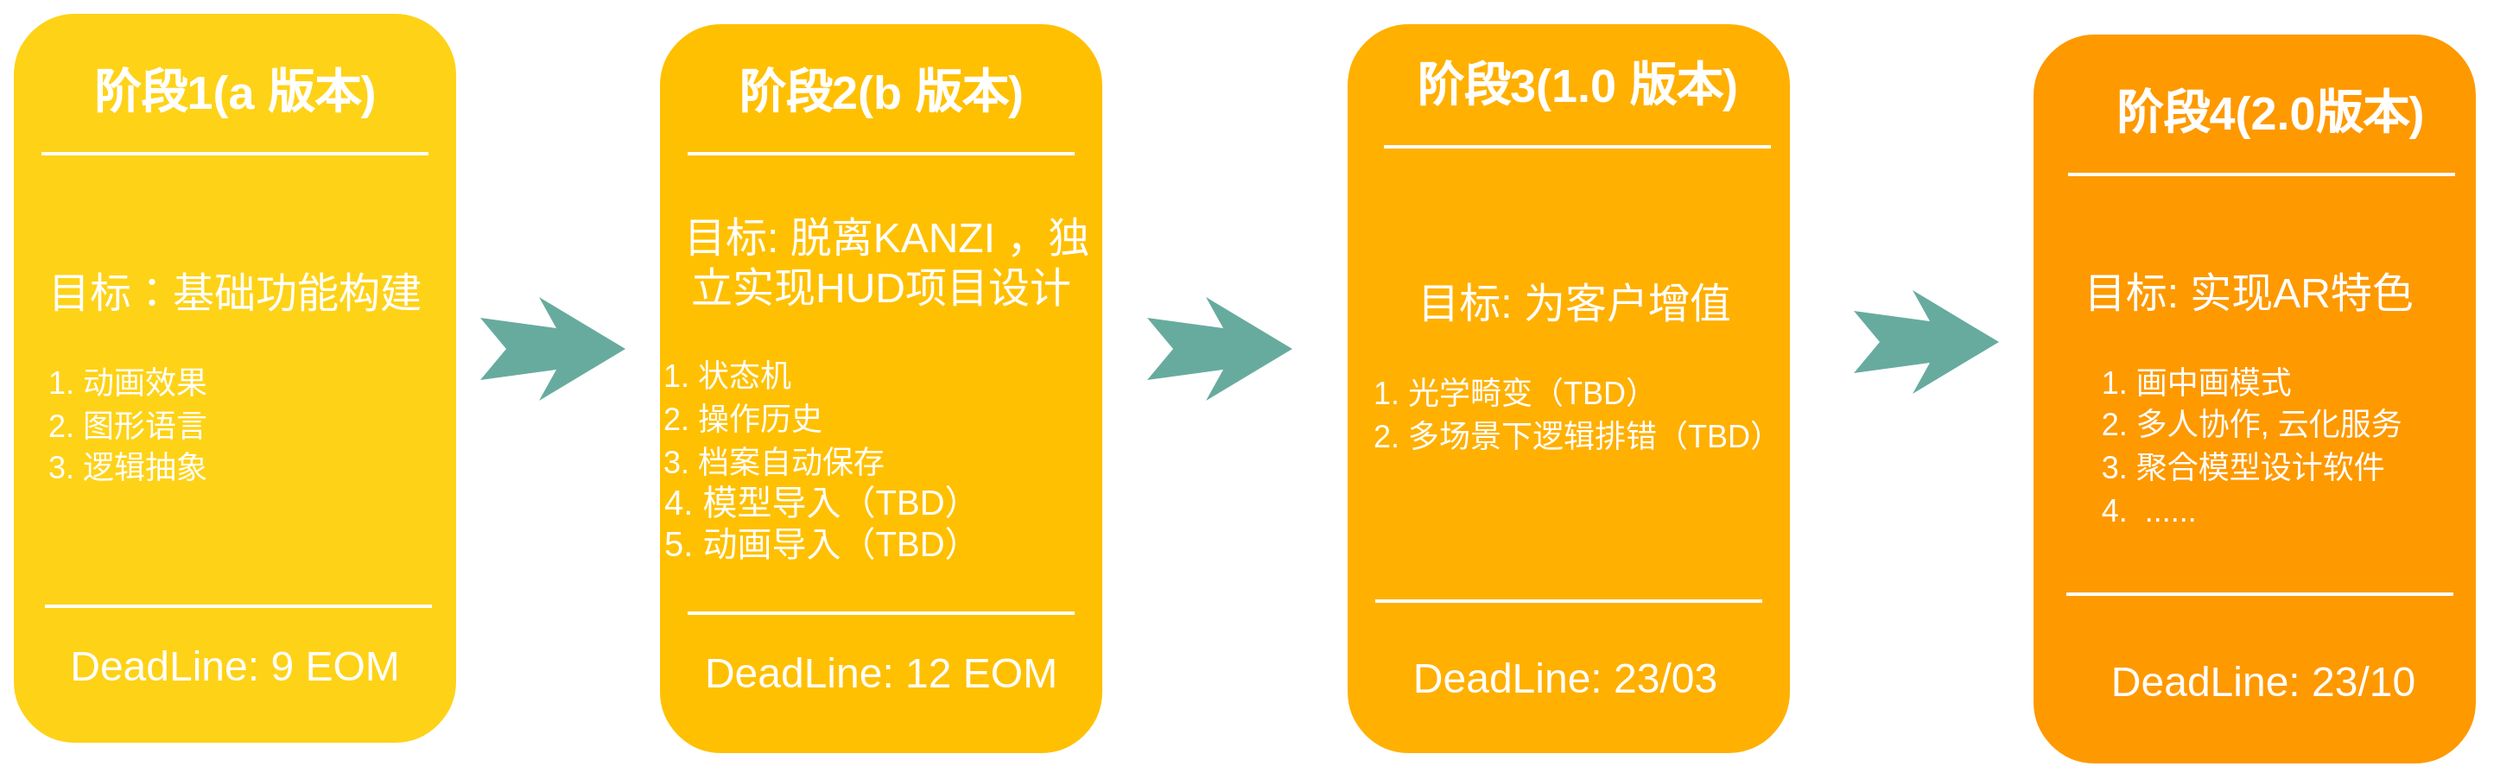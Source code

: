 <mxfile version="18.1.3" type="github">
  <diagram name="Page-1" id="12e1b939-464a-85fe-373e-61e167be1490">
    <mxGraphModel dx="1467" dy="547" grid="0" gridSize="10" guides="1" tooltips="1" connect="1" arrows="1" fold="1" page="1" pageScale="1.5" pageWidth="1169" pageHeight="826" background="none" math="0" shadow="0">
      <root>
        <mxCell id="0" />
        <mxCell id="1" parent="0" />
        <mxCell id="60da8b9f42644d3a-2" value="&lt;font color=&quot;#ffffff&quot; style=&quot;&quot;&gt;&lt;span style=&quot;font-size: 24px;&quot;&gt;目标：基础功能构建&lt;br&gt;&lt;/span&gt;&lt;br&gt;&lt;div style=&quot;text-align: left;&quot;&gt;&lt;span style=&quot;background-color: initial;&quot;&gt;&lt;font style=&quot;font-size: 18px;&quot;&gt;1. 动画效果&lt;/font&gt;&lt;/span&gt;&lt;/div&gt;&lt;div style=&quot;text-align: left;&quot;&gt;&lt;span style=&quot;background-color: initial;&quot;&gt;&lt;font style=&quot;font-size: 18px;&quot;&gt;2. 图形语言&lt;/font&gt;&lt;/span&gt;&lt;/div&gt;&lt;div style=&quot;text-align: left;&quot;&gt;&lt;span style=&quot;background-color: initial;&quot;&gt;&lt;font style=&quot;font-size: 18px;&quot;&gt;3. 逻辑抽象&lt;/font&gt;&lt;/span&gt;&lt;/div&gt;&lt;/font&gt;" style="whiteSpace=wrap;html=1;rounded=1;shadow=0;strokeWidth=8;fontSize=20;align=center;fillColor=#FED217;strokeColor=#FFFFFF;" parent="1" vertex="1">
          <mxGeometry x="140" y="405" width="264" height="430" as="geometry" />
        </mxCell>
        <mxCell id="60da8b9f42644d3a-3" value="阶段1(a 版本)" style="text;html=1;strokeColor=none;fillColor=none;align=center;verticalAlign=middle;whiteSpace=wrap;rounded=0;shadow=0;fontSize=27;fontColor=#FFFFFF;fontStyle=1" parent="1" vertex="1">
          <mxGeometry x="140" y="425" width="264" height="60" as="geometry" />
        </mxCell>
        <mxCell id="60da8b9f42644d3a-4" value="&lt;font style=&quot;font-size: 24px;&quot;&gt;DeadLine: 9 EOM&lt;/font&gt;" style="text;html=1;strokeColor=none;fillColor=none;align=center;verticalAlign=middle;whiteSpace=wrap;rounded=0;shadow=0;fontSize=14;fontColor=#FFFFFF;" parent="1" vertex="1">
          <mxGeometry x="140" y="754" width="264" height="65" as="geometry" />
        </mxCell>
        <mxCell id="60da8b9f42644d3a-6" value="" style="line;strokeWidth=2;html=1;rounded=0;shadow=0;fontSize=27;align=center;fillColor=none;strokeColor=#FFFFFF;" parent="1" vertex="1">
          <mxGeometry x="160" y="485" width="224" height="10" as="geometry" />
        </mxCell>
        <mxCell id="60da8b9f42644d3a-7" value="" style="line;strokeWidth=2;html=1;rounded=0;shadow=0;fontSize=27;align=center;fillColor=none;strokeColor=#FFFFFF;" parent="1" vertex="1">
          <mxGeometry x="162" y="747" width="224" height="10" as="geometry" />
        </mxCell>
        <mxCell id="60da8b9f42644d3a-9" value="" style="html=1;shadow=0;dashed=0;align=center;verticalAlign=middle;shape=mxgraph.arrows2.stylisedArrow;dy=0.6;dx=40;notch=15;feather=0.4;rounded=0;strokeWidth=1;fontSize=27;strokeColor=none;fillColor=#67AB9F;" parent="1" vertex="1">
          <mxGeometry x="414" y="573" width="84" height="60" as="geometry" />
        </mxCell>
        <mxCell id="60da8b9f42644d3a-17" value="&lt;font color=&quot;#ffffff&quot; style=&quot;&quot;&gt;&lt;span style=&quot;font-size: 24px;&quot;&gt;&amp;nbsp;目标: 脱离KANZI ，独立实现HUD项目设计&lt;br&gt;&lt;/span&gt;&lt;br&gt;&lt;div style=&quot;text-align: left;&quot;&gt;&lt;span style=&quot;font-size: 18px; background-color: initial;&quot;&gt;&amp;nbsp;1. 状态机&lt;/span&gt;&lt;/div&gt;&lt;div style=&quot;text-align: left;&quot;&gt;&lt;span style=&quot;font-size: 18px; background-color: initial;&quot;&gt;&amp;nbsp;2. 操作历史&lt;/span&gt;&lt;/div&gt;&lt;div style=&quot;text-align: left;&quot;&gt;&lt;span style=&quot;font-size: 18px; background-color: initial;&quot;&gt;&amp;nbsp;3. 档案自动保存&lt;/span&gt;&lt;/div&gt;&lt;div style=&quot;text-align: left;&quot;&gt;&amp;nbsp;4. 模型导入（TBD）&lt;/div&gt;&lt;div style=&quot;text-align: left;&quot;&gt;&amp;nbsp;5. 动画导入（TBD）&amp;nbsp;&lt;/div&gt;&lt;/font&gt;" style="whiteSpace=wrap;html=1;rounded=1;shadow=0;strokeWidth=8;fontSize=20;align=center;fillColor=#FFC001;strokeColor=#FFFFFF;" parent="1" vertex="1">
          <mxGeometry x="514" y="411" width="264" height="430" as="geometry" />
        </mxCell>
        <mxCell id="60da8b9f42644d3a-18" value="阶段2(b 版本)" style="text;html=1;strokeColor=none;fillColor=none;align=center;verticalAlign=middle;whiteSpace=wrap;rounded=0;shadow=0;fontSize=27;fontColor=#FFFFFF;fontStyle=1" parent="1" vertex="1">
          <mxGeometry x="514" y="425" width="264" height="60" as="geometry" />
        </mxCell>
        <mxCell id="60da8b9f42644d3a-19" value="&lt;span style=&quot;font-size: 24px;&quot;&gt;DeadLine&lt;/span&gt;&lt;span style=&quot;font-size: 24px;&quot;&gt;: 12 EOM&lt;/span&gt;" style="text;html=1;strokeColor=none;fillColor=none;align=center;verticalAlign=middle;whiteSpace=wrap;rounded=0;shadow=0;fontSize=14;fontColor=#FFFFFF;" parent="1" vertex="1">
          <mxGeometry x="514" y="764" width="264" height="54" as="geometry" />
        </mxCell>
        <mxCell id="60da8b9f42644d3a-20" value="" style="line;strokeWidth=2;html=1;rounded=0;shadow=0;fontSize=27;align=center;fillColor=none;strokeColor=#FFFFFF;" parent="1" vertex="1">
          <mxGeometry x="534" y="485" width="224" height="10" as="geometry" />
        </mxCell>
        <mxCell id="60da8b9f42644d3a-21" value="" style="line;strokeWidth=2;html=1;rounded=0;shadow=0;fontSize=27;align=center;fillColor=none;strokeColor=#FFFFFF;" parent="1" vertex="1">
          <mxGeometry x="534" y="751" width="224" height="10" as="geometry" />
        </mxCell>
        <mxCell id="60da8b9f42644d3a-24" value="&lt;font color=&quot;#ffffff&quot; style=&quot;&quot;&gt;&lt;span style=&quot;font-size: 24px;&quot;&gt;&amp;nbsp;目标: 为客户增值&lt;br&gt;&lt;/span&gt;&lt;br&gt;&lt;div style=&quot;text-align: left;&quot;&gt;&lt;span style=&quot;font-size: 18px; background-color: initial;&quot;&gt;&amp;nbsp; &amp;nbsp;1. 光学畸变（TBD）&lt;/span&gt;&lt;/div&gt;&lt;div style=&quot;text-align: left;&quot;&gt;&lt;span style=&quot;background-color: initial; font-size: 18px;&quot;&gt;&amp;nbsp; &amp;nbsp;2. 多场景下逻辑排错（TBD）&amp;nbsp;&lt;/span&gt;&lt;/div&gt;&lt;div style=&quot;text-align: left;&quot;&gt;&lt;span style=&quot;font-size: 18px;&quot;&gt;&amp;nbsp;&amp;nbsp;&lt;/span&gt;&lt;/div&gt;&lt;/font&gt;" style="whiteSpace=wrap;html=1;rounded=1;shadow=0;strokeWidth=8;fontSize=20;align=center;fillColor=#FFB001;strokeColor=#FFFFFF;" parent="1" vertex="1">
          <mxGeometry x="912" y="411" width="264" height="430" as="geometry" />
        </mxCell>
        <mxCell id="60da8b9f42644d3a-25" value="阶段3(1.0 版本)" style="text;html=1;strokeColor=none;fillColor=none;align=center;verticalAlign=middle;whiteSpace=wrap;rounded=0;shadow=0;fontSize=27;fontColor=#FFFFFF;fontStyle=1" parent="1" vertex="1">
          <mxGeometry x="917" y="421" width="264" height="60" as="geometry" />
        </mxCell>
        <mxCell id="60da8b9f42644d3a-26" value="&lt;span style=&quot;font-size: 24px;&quot;&gt;DeadLine&lt;/span&gt;&lt;span style=&quot;font-size: 24px;&quot;&gt;: 23/03&lt;/span&gt;" style="text;html=1;strokeColor=none;fillColor=none;align=center;verticalAlign=middle;whiteSpace=wrap;rounded=0;shadow=0;fontSize=14;fontColor=#FFFFFF;" parent="1" vertex="1">
          <mxGeometry x="910" y="764" width="264" height="60" as="geometry" />
        </mxCell>
        <mxCell id="60da8b9f42644d3a-27" value="" style="line;strokeWidth=2;html=1;rounded=0;shadow=0;fontSize=27;align=center;fillColor=none;strokeColor=#FFFFFF;" parent="1" vertex="1">
          <mxGeometry x="937" y="481" width="224" height="10" as="geometry" />
        </mxCell>
        <mxCell id="60da8b9f42644d3a-28" value="" style="line;strokeWidth=2;html=1;rounded=0;shadow=0;fontSize=27;align=center;fillColor=none;strokeColor=#FFFFFF;" parent="1" vertex="1">
          <mxGeometry x="932" y="744" width="224" height="10" as="geometry" />
        </mxCell>
        <mxCell id="60da8b9f42644d3a-31" value="&lt;font style=&quot;&quot; color=&quot;#ffffff&quot;&gt;&lt;span style=&quot;font-size: 24px;&quot;&gt;目标: 实现AR特色&amp;nbsp;&lt;/span&gt;&lt;br&gt;&lt;br&gt;&lt;div style=&quot;text-align: left;&quot;&gt;&lt;span style=&quot;font-size: 18px; background-color: initial;&quot;&gt;&amp;nbsp; 1. 画中画模式&lt;/span&gt;&lt;/div&gt;&lt;div style=&quot;text-align: left;&quot;&gt;&lt;span style=&quot;font-size: 18px; background-color: initial;&quot;&gt;&amp;nbsp; 2. 多人协作, 云化服务&lt;/span&gt;&lt;/div&gt;&lt;div style=&quot;text-align: left;&quot;&gt;&lt;span style=&quot;font-size: 18px; background-color: initial;&quot;&gt;&amp;nbsp; 3. 聚合模型设计软件&lt;/span&gt;&lt;/div&gt;&lt;div style=&quot;text-align: left;&quot;&gt;&lt;span style=&quot;font-size: 18px; background-color: initial;&quot;&gt;&amp;nbsp; 4.&amp;nbsp; ......&lt;/span&gt;&lt;/div&gt;&lt;/font&gt;" style="whiteSpace=wrap;html=1;rounded=1;shadow=0;strokeWidth=8;fontSize=20;align=center;fillColor=#FE9900;strokeColor=#FFFFFF;" parent="1" vertex="1">
          <mxGeometry x="1309" y="417" width="264" height="430" as="geometry" />
        </mxCell>
        <mxCell id="60da8b9f42644d3a-32" value="阶段4(2.0版本)" style="text;html=1;strokeColor=none;fillColor=none;align=center;verticalAlign=middle;whiteSpace=wrap;rounded=0;shadow=0;fontSize=27;fontColor=#FFFFFF;fontStyle=1" parent="1" vertex="1">
          <mxGeometry x="1318" y="437" width="264" height="60" as="geometry" />
        </mxCell>
        <mxCell id="60da8b9f42644d3a-33" value="&lt;span style=&quot;font-size: 24px;&quot;&gt;DeadLine&lt;/span&gt;&lt;span style=&quot;font-size: 24px;&quot;&gt;: 23/10&lt;/span&gt;" style="text;html=1;strokeColor=none;fillColor=none;align=center;verticalAlign=middle;whiteSpace=wrap;rounded=0;shadow=0;fontSize=14;fontColor=#FFFFFF;" parent="1" vertex="1">
          <mxGeometry x="1314" y="769" width="264" height="54" as="geometry" />
        </mxCell>
        <mxCell id="60da8b9f42644d3a-34" value="" style="line;strokeWidth=2;html=1;rounded=0;shadow=0;fontSize=27;align=center;fillColor=none;strokeColor=#FFFFFF;" parent="1" vertex="1">
          <mxGeometry x="1333" y="497" width="224" height="10" as="geometry" />
        </mxCell>
        <mxCell id="60da8b9f42644d3a-35" value="" style="line;strokeWidth=2;html=1;rounded=0;shadow=0;fontSize=27;align=center;fillColor=none;strokeColor=#FFFFFF;" parent="1" vertex="1">
          <mxGeometry x="1332" y="740" width="224" height="10" as="geometry" />
        </mxCell>
        <mxCell id="oeQt6xA2aAu57hlEJASX-1" value="" style="html=1;shadow=0;dashed=0;align=center;verticalAlign=middle;shape=mxgraph.arrows2.stylisedArrow;dy=0.6;dx=40;notch=15;feather=0.4;rounded=0;strokeWidth=1;fontSize=27;strokeColor=none;fillColor=#67AB9F;" parent="1" vertex="1">
          <mxGeometry x="800" y="573" width="84" height="60" as="geometry" />
        </mxCell>
        <mxCell id="oeQt6xA2aAu57hlEJASX-2" value="" style="html=1;shadow=0;dashed=0;align=center;verticalAlign=middle;shape=mxgraph.arrows2.stylisedArrow;dy=0.6;dx=40;notch=15;feather=0.4;rounded=0;strokeWidth=1;fontSize=27;strokeColor=none;fillColor=#67AB9F;" parent="1" vertex="1">
          <mxGeometry x="1209" y="569" width="84" height="60" as="geometry" />
        </mxCell>
      </root>
    </mxGraphModel>
  </diagram>
</mxfile>
